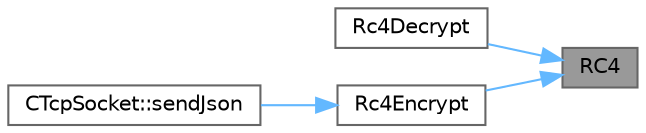 digraph "RC4"
{
 // LATEX_PDF_SIZE
  bgcolor="transparent";
  edge [fontname=Helvetica,fontsize=10,labelfontname=Helvetica,labelfontsize=10];
  node [fontname=Helvetica,fontsize=10,shape=box,height=0.2,width=0.4];
  rankdir="RL";
  Node1 [id="Node000001",label="RC4",height=0.2,width=0.4,color="gray40", fillcolor="grey60", style="filled", fontcolor="black",tooltip="执行 RC4 加密/解密"];
  Node1 -> Node2 [id="edge1_Node000001_Node000002",dir="back",color="steelblue1",style="solid",tooltip=" "];
  Node2 [id="Node000002",label="Rc4Decrypt",height=0.2,width=0.4,color="grey40", fillcolor="white", style="filled",URL="$rc4_8c.html#a45b4ea56a55a997d21b41b0a03674222",tooltip="RC4 解密"];
  Node1 -> Node3 [id="edge2_Node000001_Node000003",dir="back",color="steelblue1",style="solid",tooltip=" "];
  Node3 [id="Node000003",label="Rc4Encrypt",height=0.2,width=0.4,color="grey40", fillcolor="white", style="filled",URL="$rc4_8c.html#a58d5132953c5c591c30e530bce22a9fa",tooltip="RC4 加密"];
  Node3 -> Node4 [id="edge3_Node000003_Node000004",dir="back",color="steelblue1",style="solid",tooltip=" "];
  Node4 [id="Node000004",label="CTcpSocket::sendJson",height=0.2,width=0.4,color="grey40", fillcolor="white", style="filled",URL="$class_c_tcp_socket.html#acbc8dc81067dbab026601c14a3cc6b75",tooltip="发送json数据"];
}
